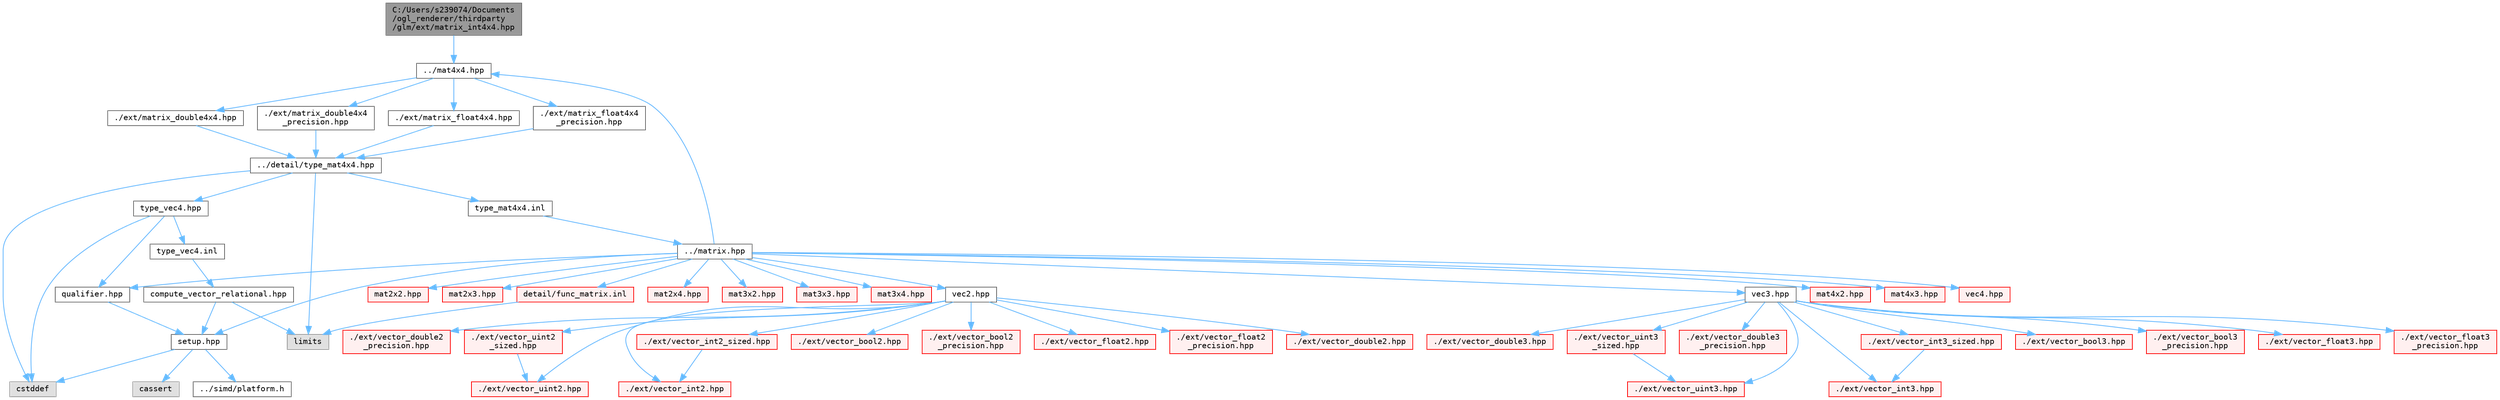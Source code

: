 digraph "C:/Users/s239074/Documents/ogl_renderer/thirdparty/glm/ext/matrix_int4x4.hpp"
{
 // LATEX_PDF_SIZE
  bgcolor="transparent";
  edge [fontname=Terminal,fontsize=10,labelfontname=Helvetica,labelfontsize=10];
  node [fontname=Terminal,fontsize=10,shape=box,height=0.2,width=0.4];
  Node1 [label="C:/Users/s239074/Documents\l/ogl_renderer/thirdparty\l/glm/ext/matrix_int4x4.hpp",height=0.2,width=0.4,color="gray40", fillcolor="grey60", style="filled", fontcolor="black",tooltip=" "];
  Node1 -> Node2 [color="steelblue1",style="solid"];
  Node2 [label="../mat4x4.hpp",height=0.2,width=0.4,color="grey40", fillcolor="white", style="filled",URL="$mat4x4_8hpp.html",tooltip=" "];
  Node2 -> Node3 [color="steelblue1",style="solid"];
  Node3 [label="./ext/matrix_double4x4.hpp",height=0.2,width=0.4,color="grey40", fillcolor="white", style="filled",URL="$matrix__double4x4_8hpp.html",tooltip=" "];
  Node3 -> Node4 [color="steelblue1",style="solid"];
  Node4 [label="../detail/type_mat4x4.hpp",height=0.2,width=0.4,color="grey40", fillcolor="white", style="filled",URL="$type__mat4x4_8hpp.html",tooltip=" "];
  Node4 -> Node5 [color="steelblue1",style="solid"];
  Node5 [label="type_vec4.hpp",height=0.2,width=0.4,color="grey40", fillcolor="white", style="filled",URL="$type__vec4_8hpp.html",tooltip=" "];
  Node5 -> Node6 [color="steelblue1",style="solid"];
  Node6 [label="qualifier.hpp",height=0.2,width=0.4,color="grey40", fillcolor="white", style="filled",URL="$qualifier_8hpp.html",tooltip=" "];
  Node6 -> Node7 [color="steelblue1",style="solid"];
  Node7 [label="setup.hpp",height=0.2,width=0.4,color="grey40", fillcolor="white", style="filled",URL="$setup_8hpp.html",tooltip=" "];
  Node7 -> Node8 [color="steelblue1",style="solid"];
  Node8 [label="cassert",height=0.2,width=0.4,color="grey60", fillcolor="#E0E0E0", style="filled",tooltip=" "];
  Node7 -> Node9 [color="steelblue1",style="solid"];
  Node9 [label="cstddef",height=0.2,width=0.4,color="grey60", fillcolor="#E0E0E0", style="filled",tooltip=" "];
  Node7 -> Node10 [color="steelblue1",style="solid"];
  Node10 [label="../simd/platform.h",height=0.2,width=0.4,color="grey40", fillcolor="white", style="filled",URL="$platform_8h.html",tooltip=" "];
  Node5 -> Node9 [color="steelblue1",style="solid"];
  Node5 -> Node11 [color="steelblue1",style="solid"];
  Node11 [label="type_vec4.inl",height=0.2,width=0.4,color="grey40", fillcolor="white", style="filled",URL="$type__vec4_8inl.html",tooltip=" "];
  Node11 -> Node12 [color="steelblue1",style="solid"];
  Node12 [label="compute_vector_relational.hpp",height=0.2,width=0.4,color="grey40", fillcolor="white", style="filled",URL="$compute__vector__relational_8hpp.html",tooltip=" "];
  Node12 -> Node7 [color="steelblue1",style="solid"];
  Node12 -> Node13 [color="steelblue1",style="solid"];
  Node13 [label="limits",height=0.2,width=0.4,color="grey60", fillcolor="#E0E0E0", style="filled",tooltip=" "];
  Node4 -> Node13 [color="steelblue1",style="solid"];
  Node4 -> Node9 [color="steelblue1",style="solid"];
  Node4 -> Node14 [color="steelblue1",style="solid"];
  Node14 [label="type_mat4x4.inl",height=0.2,width=0.4,color="grey40", fillcolor="white", style="filled",URL="$type__mat4x4_8inl.html",tooltip=" "];
  Node14 -> Node15 [color="steelblue1",style="solid"];
  Node15 [label="../matrix.hpp",height=0.2,width=0.4,color="grey40", fillcolor="white", style="filled",URL="$matrix_8hpp.html",tooltip=" "];
  Node15 -> Node6 [color="steelblue1",style="solid"];
  Node15 -> Node7 [color="steelblue1",style="solid"];
  Node15 -> Node16 [color="steelblue1",style="solid"];
  Node16 [label="vec2.hpp",height=0.2,width=0.4,color="grey40", fillcolor="white", style="filled",URL="$vec2_8hpp.html",tooltip=" "];
  Node16 -> Node17 [color="steelblue1",style="solid"];
  Node17 [label="./ext/vector_bool2.hpp",height=0.2,width=0.4,color="red", fillcolor="#FFF0F0", style="filled",URL="$vector__bool2_8hpp.html",tooltip=" "];
  Node16 -> Node20 [color="steelblue1",style="solid"];
  Node20 [label="./ext/vector_bool2\l_precision.hpp",height=0.2,width=0.4,color="red", fillcolor="#FFF0F0", style="filled",URL="$vector__bool2__precision_8hpp.html",tooltip=" "];
  Node16 -> Node21 [color="steelblue1",style="solid"];
  Node21 [label="./ext/vector_float2.hpp",height=0.2,width=0.4,color="red", fillcolor="#FFF0F0", style="filled",URL="$vector__float2_8hpp.html",tooltip=" "];
  Node16 -> Node22 [color="steelblue1",style="solid"];
  Node22 [label="./ext/vector_float2\l_precision.hpp",height=0.2,width=0.4,color="red", fillcolor="#FFF0F0", style="filled",URL="$vector__float2__precision_8hpp.html",tooltip=" "];
  Node16 -> Node23 [color="steelblue1",style="solid"];
  Node23 [label="./ext/vector_double2.hpp",height=0.2,width=0.4,color="red", fillcolor="#FFF0F0", style="filled",URL="$vector__double2_8hpp.html",tooltip=" "];
  Node16 -> Node24 [color="steelblue1",style="solid"];
  Node24 [label="./ext/vector_double2\l_precision.hpp",height=0.2,width=0.4,color="red", fillcolor="#FFF0F0", style="filled",URL="$vector__double2__precision_8hpp.html",tooltip=" "];
  Node16 -> Node25 [color="steelblue1",style="solid"];
  Node25 [label="./ext/vector_int2.hpp",height=0.2,width=0.4,color="red", fillcolor="#FFF0F0", style="filled",URL="$vector__int2_8hpp.html",tooltip=" "];
  Node16 -> Node26 [color="steelblue1",style="solid"];
  Node26 [label="./ext/vector_int2_sized.hpp",height=0.2,width=0.4,color="red", fillcolor="#FFF0F0", style="filled",URL="$vector__int2__sized_8hpp.html",tooltip=" "];
  Node26 -> Node25 [color="steelblue1",style="solid"];
  Node16 -> Node28 [color="steelblue1",style="solid"];
  Node28 [label="./ext/vector_uint2.hpp",height=0.2,width=0.4,color="red", fillcolor="#FFF0F0", style="filled",URL="$vector__uint2_8hpp.html",tooltip=" "];
  Node16 -> Node29 [color="steelblue1",style="solid"];
  Node29 [label="./ext/vector_uint2\l_sized.hpp",height=0.2,width=0.4,color="red", fillcolor="#FFF0F0", style="filled",URL="$vector__uint2__sized_8hpp.html",tooltip=" "];
  Node29 -> Node28 [color="steelblue1",style="solid"];
  Node15 -> Node31 [color="steelblue1",style="solid"];
  Node31 [label="vec3.hpp",height=0.2,width=0.4,color="grey40", fillcolor="white", style="filled",URL="$vec3_8hpp.html",tooltip=" "];
  Node31 -> Node32 [color="steelblue1",style="solid"];
  Node32 [label="./ext/vector_bool3.hpp",height=0.2,width=0.4,color="red", fillcolor="#FFF0F0", style="filled",URL="$vector__bool3_8hpp.html",tooltip=" "];
  Node31 -> Node35 [color="steelblue1",style="solid"];
  Node35 [label="./ext/vector_bool3\l_precision.hpp",height=0.2,width=0.4,color="red", fillcolor="#FFF0F0", style="filled",URL="$vector__bool3__precision_8hpp.html",tooltip=" "];
  Node31 -> Node36 [color="steelblue1",style="solid"];
  Node36 [label="./ext/vector_float3.hpp",height=0.2,width=0.4,color="red", fillcolor="#FFF0F0", style="filled",URL="$vector__float3_8hpp.html",tooltip=" "];
  Node31 -> Node37 [color="steelblue1",style="solid"];
  Node37 [label="./ext/vector_float3\l_precision.hpp",height=0.2,width=0.4,color="red", fillcolor="#FFF0F0", style="filled",URL="$vector__float3__precision_8hpp.html",tooltip=" "];
  Node31 -> Node38 [color="steelblue1",style="solid"];
  Node38 [label="./ext/vector_double3.hpp",height=0.2,width=0.4,color="red", fillcolor="#FFF0F0", style="filled",URL="$vector__double3_8hpp.html",tooltip=" "];
  Node31 -> Node39 [color="steelblue1",style="solid"];
  Node39 [label="./ext/vector_double3\l_precision.hpp",height=0.2,width=0.4,color="red", fillcolor="#FFF0F0", style="filled",URL="$vector__double3__precision_8hpp.html",tooltip=" "];
  Node31 -> Node40 [color="steelblue1",style="solid"];
  Node40 [label="./ext/vector_int3.hpp",height=0.2,width=0.4,color="red", fillcolor="#FFF0F0", style="filled",URL="$vector__int3_8hpp.html",tooltip=" "];
  Node31 -> Node41 [color="steelblue1",style="solid"];
  Node41 [label="./ext/vector_int3_sized.hpp",height=0.2,width=0.4,color="red", fillcolor="#FFF0F0", style="filled",URL="$vector__int3__sized_8hpp.html",tooltip=" "];
  Node41 -> Node40 [color="steelblue1",style="solid"];
  Node31 -> Node42 [color="steelblue1",style="solid"];
  Node42 [label="./ext/vector_uint3.hpp",height=0.2,width=0.4,color="red", fillcolor="#FFF0F0", style="filled",URL="$vector__uint3_8hpp.html",tooltip=" "];
  Node31 -> Node43 [color="steelblue1",style="solid"];
  Node43 [label="./ext/vector_uint3\l_sized.hpp",height=0.2,width=0.4,color="red", fillcolor="#FFF0F0", style="filled",URL="$vector__uint3__sized_8hpp.html",tooltip=" "];
  Node43 -> Node42 [color="steelblue1",style="solid"];
  Node15 -> Node44 [color="steelblue1",style="solid"];
  Node44 [label="vec4.hpp",height=0.2,width=0.4,color="red", fillcolor="#FFF0F0", style="filled",URL="$vec4_8hpp.html",tooltip=" "];
  Node15 -> Node55 [color="steelblue1",style="solid"];
  Node55 [label="mat2x2.hpp",height=0.2,width=0.4,color="red", fillcolor="#FFF0F0", style="filled",URL="$mat2x2_8hpp.html",tooltip=" "];
  Node15 -> Node62 [color="steelblue1",style="solid"];
  Node62 [label="mat2x3.hpp",height=0.2,width=0.4,color="red", fillcolor="#FFF0F0", style="filled",URL="$mat2x3_8hpp.html",tooltip=" "];
  Node15 -> Node69 [color="steelblue1",style="solid"];
  Node69 [label="mat2x4.hpp",height=0.2,width=0.4,color="red", fillcolor="#FFF0F0", style="filled",URL="$mat2x4_8hpp.html",tooltip=" "];
  Node15 -> Node76 [color="steelblue1",style="solid"];
  Node76 [label="mat3x2.hpp",height=0.2,width=0.4,color="red", fillcolor="#FFF0F0", style="filled",URL="$mat3x2_8hpp.html",tooltip=" "];
  Node15 -> Node83 [color="steelblue1",style="solid"];
  Node83 [label="mat3x3.hpp",height=0.2,width=0.4,color="red", fillcolor="#FFF0F0", style="filled",URL="$mat3x3_8hpp.html",tooltip=" "];
  Node15 -> Node90 [color="steelblue1",style="solid"];
  Node90 [label="mat3x4.hpp",height=0.2,width=0.4,color="red", fillcolor="#FFF0F0", style="filled",URL="$mat3x4_8hpp.html",tooltip=" "];
  Node15 -> Node97 [color="steelblue1",style="solid"];
  Node97 [label="mat4x2.hpp",height=0.2,width=0.4,color="red", fillcolor="#FFF0F0", style="filled",URL="$mat4x2_8hpp.html",tooltip=" "];
  Node15 -> Node104 [color="steelblue1",style="solid"];
  Node104 [label="mat4x3.hpp",height=0.2,width=0.4,color="red", fillcolor="#FFF0F0", style="filled",URL="$mat4x3_8hpp.html",tooltip=" "];
  Node15 -> Node2 [color="steelblue1",style="solid"];
  Node15 -> Node111 [color="steelblue1",style="solid"];
  Node111 [label="detail/func_matrix.inl",height=0.2,width=0.4,color="red", fillcolor="#FFF0F0", style="filled",URL="$func__matrix_8inl.html",tooltip=" "];
  Node111 -> Node13 [color="steelblue1",style="solid"];
  Node2 -> Node127 [color="steelblue1",style="solid"];
  Node127 [label="./ext/matrix_double4x4\l_precision.hpp",height=0.2,width=0.4,color="grey40", fillcolor="white", style="filled",URL="$matrix__double4x4__precision_8hpp.html",tooltip=" "];
  Node127 -> Node4 [color="steelblue1",style="solid"];
  Node2 -> Node128 [color="steelblue1",style="solid"];
  Node128 [label="./ext/matrix_float4x4.hpp",height=0.2,width=0.4,color="grey40", fillcolor="white", style="filled",URL="$matrix__float4x4_8hpp.html",tooltip=" "];
  Node128 -> Node4 [color="steelblue1",style="solid"];
  Node2 -> Node129 [color="steelblue1",style="solid"];
  Node129 [label="./ext/matrix_float4x4\l_precision.hpp",height=0.2,width=0.4,color="grey40", fillcolor="white", style="filled",URL="$matrix__float4x4__precision_8hpp.html",tooltip=" "];
  Node129 -> Node4 [color="steelblue1",style="solid"];
}
